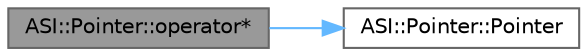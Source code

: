 digraph "ASI::Pointer::operator*"
{
 // LATEX_PDF_SIZE
  bgcolor="transparent";
  edge [fontname=Helvetica,fontsize=10,labelfontname=Helvetica,labelfontsize=10];
  node [fontname=Helvetica,fontsize=10,shape=box,height=0.2,width=0.4];
  rankdir="LR";
  Node1 [id="Node000001",label="ASI::Pointer::operator*",height=0.2,width=0.4,color="gray40", fillcolor="grey60", style="filled", fontcolor="black",tooltip=" "];
  Node1 -> Node2 [id="edge1_Node000001_Node000002",color="steelblue1",style="solid",tooltip=" "];
  Node2 [id="Node000002",label="ASI::Pointer::Pointer",height=0.2,width=0.4,color="grey40", fillcolor="white", style="filled",URL="$struct_a_s_i_1_1_pointer.html#ac2b3d69bc193c5e18752e61fbb566a26",tooltip=" "];
}
